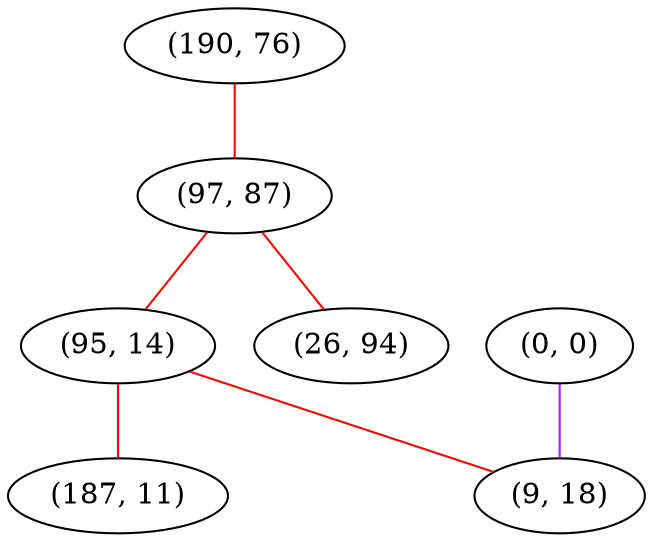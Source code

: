 graph "" {
"(190, 76)";
"(0, 0)";
"(97, 87)";
"(95, 14)";
"(26, 94)";
"(187, 11)";
"(9, 18)";
"(190, 76)" -- "(97, 87)"  [color=red, key=0, weight=1];
"(0, 0)" -- "(9, 18)"  [color=purple, key=0, weight=4];
"(97, 87)" -- "(95, 14)"  [color=red, key=0, weight=1];
"(97, 87)" -- "(26, 94)"  [color=red, key=0, weight=1];
"(95, 14)" -- "(9, 18)"  [color=red, key=0, weight=1];
"(95, 14)" -- "(187, 11)"  [color=red, key=0, weight=1];
}
